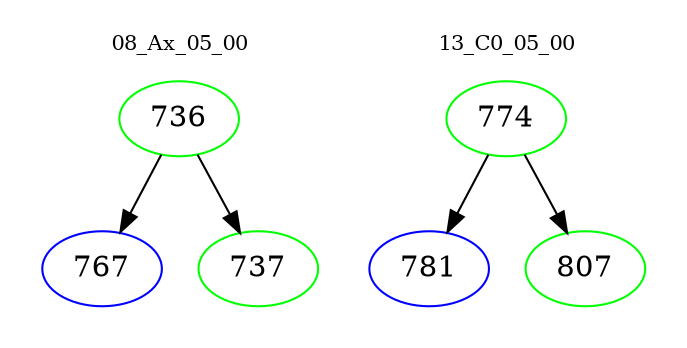 digraph{
subgraph cluster_0 {
color = white
label = "08_Ax_05_00";
fontsize=10;
T0_736 [label="736", color="green"]
T0_736 -> T0_767 [color="black"]
T0_767 [label="767", color="blue"]
T0_736 -> T0_737 [color="black"]
T0_737 [label="737", color="green"]
}
subgraph cluster_1 {
color = white
label = "13_C0_05_00";
fontsize=10;
T1_774 [label="774", color="green"]
T1_774 -> T1_781 [color="black"]
T1_781 [label="781", color="blue"]
T1_774 -> T1_807 [color="black"]
T1_807 [label="807", color="green"]
}
}
